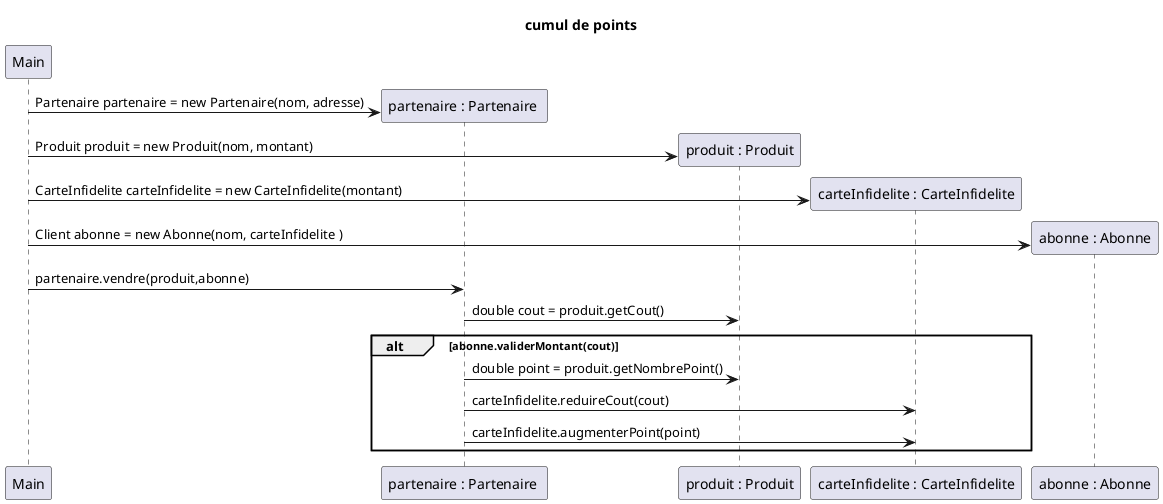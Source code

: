 @startuml
title cumul de points
participant Main
participant "partenaire : Partenaire " as Partenaire
participant "produit : Produit" as Produit
participant "carteInfidelite : CarteInfidelite" as Carte
participant  "abonne : Abonne" as Abonne
Main -> Partenaire ** : Partenaire partenaire = new Partenaire(nom, adresse)
Main -> Produit ** : Produit produit = new Produit(nom, montant)
Main -> Carte ** : CarteInfidelite carteInfidelite = new CarteInfidelite(montant)
Main -> Abonne ** : Client abonne = new Abonne(nom, carteInfidelite )
Main->Partenaire  : partenaire.vendre(produit,abonne)
Partenaire->Produit : double cout = produit.getCout()
alt abonne.validerMontant(cout)
    Partenaire->Produit : double point = produit.getNombrePoint()
    Partenaire->Carte : carteInfidelite.reduireCout(cout)
    Partenaire->Carte : carteInfidelite.augmenterPoint(point)
end
@enduml

@startuml
title Bonus d'infidelite
participant Main
participant "carteInfidelite : CarteInfidelite" as Carte
Main->Carte ** : calculerBonus()
activate Carte
Carte->Carte : point += 10 * listeDesPartenaireDuMois.size()
deactivate Carte
@enduml

@startuml
title consulter solde
participant Main
participant "carteInfidelite : CarteInfidelite" as Carte
/'Est ce que nous devons ajouter l'authentification'/
/'Si oui decommenter la ligne 36 et retirer ** a la ligne 38'/
' Main->Carte ** : validerMotDePasse(mdp)
Main->Carte ** : getSolde()
return solde

@enduml

@startuml
title catalogue cadeau
participant Main
participant "collectionProduit : CollectionProduit" as collection
participant "cadeau : Cadeau" as cadeau
Main->collection**:getDescription()
collection->collection : iterator = collectionProduit.iterator()
loop iterator.hasNext()
collection->cadeau ** : cadeau (Cadeau)iterator.next()
collection->cadeau  : cadeau.getDescription()
end

@enduml

@startuml
title achat cadeau
participant main
participant "partenaire : Partenaire" as partenaire
participant "abonne: Abonne" as abonne
participant "carteInfidelite : CarteInfidelite" as carteInfidelite
participant "cadeau:Cadeau" as cadeau

main->partenaire ** : partenaire = new Partenaire(nom,adresse)
main->carteInfidelite ** : carte= new CarteInfidelite(mdp)
main->abonne ** : abonne = new Abonne(nom,carte)
main->cadeau ** : cadeau = new Cadeau(point)
main->partenaire : offrir(cadeau, abonne)
activate partenaire
partenaire -> abonne : abonne.validerCarte(mdp)
abonne->carteInfidelite: boolean valide = carteInfidelite.valider(mdp)
alt valide == true
partenaire->cadeau: point = cadeau.getNombrePoint()
partenaire->carteInfidelite : abonne.carteInfidelite.reduirePoint(point)
partenaire->carteInfidelite : abonne.ajouterAListeDesPartenairesDuMois(this)
end 
deactivate partenaire
@enduml

@startuml
interface   Visitor{

}

class NecessityStrategy implements PriceStrategy
class LiquorStrategy implements PriceStrategy
class TabaccoStrategy implements PriceStrategy
abstract class Produit{
    Istrategy istrategy
    getPrice(): double
}
class Necessity extends Produit{
    getPrice(): double
}
class Tabacco extends Produit{
    getPrice(): double
}
class Liquor extends Produit{
    getPrice(): double
}
Produit -- PriceStrategy
@enduml

